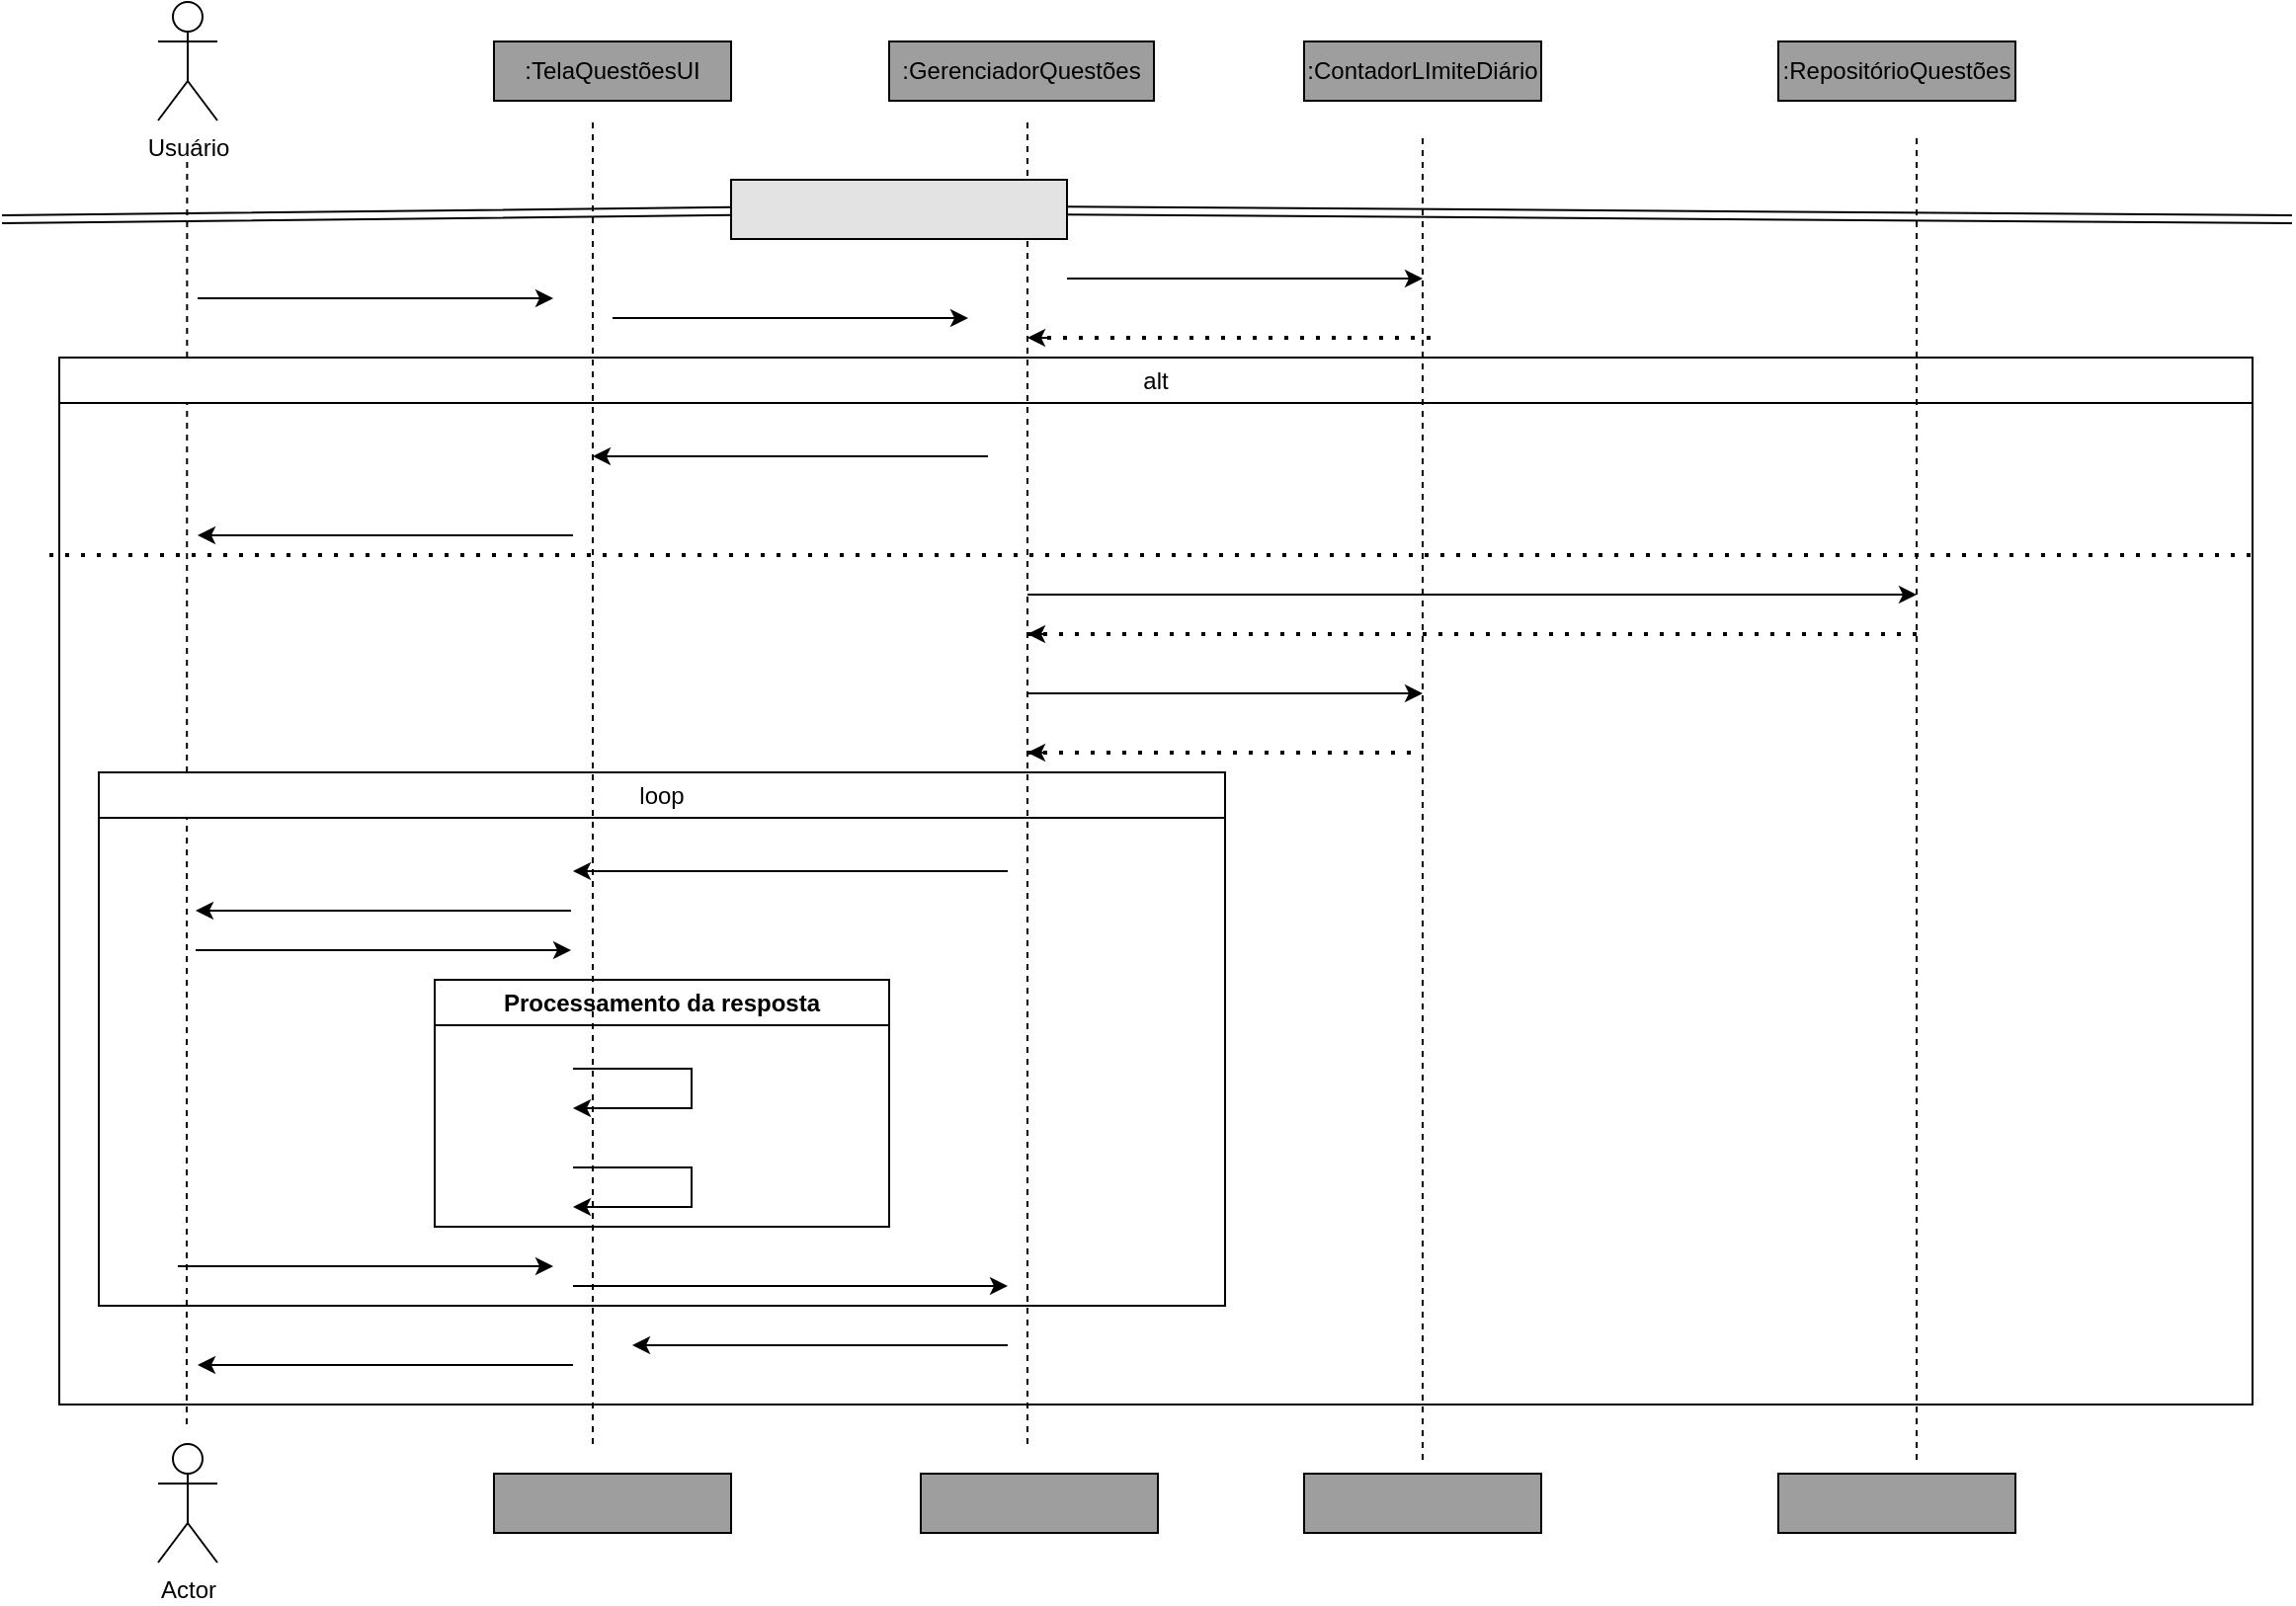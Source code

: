 <mxfile version="27.0.9">
  <diagram id="prtHgNgQTEPvFCAcTncT" name="Page-1">
    <mxGraphModel dx="2499" dy="465" grid="1" gridSize="10" guides="1" tooltips="1" connect="1" arrows="1" fold="1" page="1" pageScale="1" pageWidth="1169" pageHeight="827" math="0" shadow="0">
      <root>
        <mxCell id="0" />
        <mxCell id="1" parent="0" />
        <mxCell id="CrI34jUcvFCijBm1rNz6-1" value="Usuário&lt;div&gt;&lt;br&gt;&lt;/div&gt;" style="shape=umlActor;verticalLabelPosition=bottom;verticalAlign=top;outlineConnect=0;html=1;" parent="1" vertex="1">
          <mxGeometry x="-1090" y="10" width="30" height="60" as="geometry" />
        </mxCell>
        <mxCell id="CrI34jUcvFCijBm1rNz6-4" value="" style="endArrow=none;dashed=1;html=1;rounded=0;" parent="1" edge="1">
          <mxGeometry width="50" height="50" relative="1" as="geometry">
            <mxPoint x="-1075.53" y="730" as="sourcePoint" />
            <mxPoint x="-1075.3" y="90" as="targetPoint" />
          </mxGeometry>
        </mxCell>
        <mxCell id="CrI34jUcvFCijBm1rNz6-9" value="" style="shape=link;html=1;rounded=0;" parent="1" source="CrI34jUcvFCijBm1rNz6-65" edge="1">
          <mxGeometry width="100" relative="1" as="geometry">
            <mxPoint x="-1169" y="120" as="sourcePoint" />
            <mxPoint x="-10" y="120" as="targetPoint" />
          </mxGeometry>
        </mxCell>
        <mxCell id="CrI34jUcvFCijBm1rNz6-10" value="" style="endArrow=classic;html=1;rounded=0;" parent="1" edge="1">
          <mxGeometry width="50" height="50" relative="1" as="geometry">
            <mxPoint x="-1070" y="160" as="sourcePoint" />
            <mxPoint x="-890" y="160" as="targetPoint" />
          </mxGeometry>
        </mxCell>
        <object label="Actor" id="CrI34jUcvFCijBm1rNz6-11">
          <mxCell style="shape=umlActor;verticalLabelPosition=bottom;verticalAlign=top;html=1;outlineConnect=0;" parent="1" vertex="1">
            <mxGeometry x="-1090" y="740" width="30" height="60" as="geometry" />
          </mxCell>
        </object>
        <mxCell id="CrI34jUcvFCijBm1rNz6-15" value="&lt;span style=&quot;font-weight: normal;&quot;&gt;alt&lt;/span&gt;" style="swimlane;whiteSpace=wrap;html=1;" parent="1" vertex="1">
          <mxGeometry x="-1140" y="190" width="1110" height="530" as="geometry" />
        </mxCell>
        <mxCell id="CrI34jUcvFCijBm1rNz6-12" value="" style="endArrow=classic;html=1;rounded=0;" parent="CrI34jUcvFCijBm1rNz6-15" edge="1">
          <mxGeometry width="50" height="50" relative="1" as="geometry">
            <mxPoint x="260" y="90" as="sourcePoint" />
            <mxPoint x="70" y="90" as="targetPoint" />
          </mxGeometry>
        </mxCell>
        <mxCell id="CrI34jUcvFCijBm1rNz6-26" value="&lt;span style=&quot;font-weight: 400;&quot;&gt;loop&lt;/span&gt;" style="swimlane;whiteSpace=wrap;html=1;" parent="CrI34jUcvFCijBm1rNz6-15" vertex="1">
          <mxGeometry x="20" y="210" width="570" height="270" as="geometry" />
        </mxCell>
        <mxCell id="CrI34jUcvFCijBm1rNz6-27" value="" style="endArrow=classic;html=1;rounded=0;" parent="CrI34jUcvFCijBm1rNz6-26" edge="1">
          <mxGeometry width="50" height="50" relative="1" as="geometry">
            <mxPoint x="239" y="70" as="sourcePoint" />
            <mxPoint x="49" y="70" as="targetPoint" />
            <Array as="points">
              <mxPoint x="149" y="70" />
            </Array>
          </mxGeometry>
        </mxCell>
        <mxCell id="CrI34jUcvFCijBm1rNz6-29" value="" style="endArrow=classic;html=1;rounded=0;" parent="CrI34jUcvFCijBm1rNz6-26" edge="1">
          <mxGeometry width="50" height="50" relative="1" as="geometry">
            <mxPoint x="49" y="90" as="sourcePoint" />
            <mxPoint x="239" y="90" as="targetPoint" />
          </mxGeometry>
        </mxCell>
        <mxCell id="CrI34jUcvFCijBm1rNz6-30" value="" style="endArrow=classic;html=1;rounded=0;" parent="CrI34jUcvFCijBm1rNz6-26" edge="1">
          <mxGeometry width="50" height="50" relative="1" as="geometry">
            <mxPoint x="40" y="250" as="sourcePoint" />
            <mxPoint x="230" y="250" as="targetPoint" />
          </mxGeometry>
        </mxCell>
        <mxCell id="CrI34jUcvFCijBm1rNz6-33" value="" style="endArrow=classic;html=1;rounded=0;" parent="CrI34jUcvFCijBm1rNz6-26" edge="1">
          <mxGeometry width="50" height="50" relative="1" as="geometry">
            <mxPoint x="240" y="260" as="sourcePoint" />
            <mxPoint x="460" y="260" as="targetPoint" />
          </mxGeometry>
        </mxCell>
        <mxCell id="CrI34jUcvFCijBm1rNz6-40" value="Processamento da resposta" style="swimlane;whiteSpace=wrap;html=1;" parent="CrI34jUcvFCijBm1rNz6-26" vertex="1">
          <mxGeometry x="170" y="105" width="230" height="125" as="geometry" />
        </mxCell>
        <mxCell id="CrI34jUcvFCijBm1rNz6-43" value="" style="endArrow=classic;html=1;rounded=0;" parent="CrI34jUcvFCijBm1rNz6-40" edge="1">
          <mxGeometry width="50" height="50" relative="1" as="geometry">
            <mxPoint x="70" y="95" as="sourcePoint" />
            <mxPoint x="70" y="115" as="targetPoint" />
            <Array as="points">
              <mxPoint x="130" y="95" />
              <mxPoint x="130" y="115" />
            </Array>
          </mxGeometry>
        </mxCell>
        <mxCell id="CrI34jUcvFCijBm1rNz6-42" value="" style="endArrow=classic;html=1;rounded=0;" parent="CrI34jUcvFCijBm1rNz6-40" edge="1">
          <mxGeometry width="50" height="50" relative="1" as="geometry">
            <mxPoint x="70" y="45" as="sourcePoint" />
            <mxPoint x="70" y="65" as="targetPoint" />
            <Array as="points">
              <mxPoint x="130" y="45" />
              <mxPoint x="130" y="65" />
            </Array>
          </mxGeometry>
        </mxCell>
        <mxCell id="CrI34jUcvFCijBm1rNz6-44" value="" style="endArrow=classic;html=1;rounded=0;" parent="CrI34jUcvFCijBm1rNz6-26" edge="1">
          <mxGeometry width="50" height="50" relative="1" as="geometry">
            <mxPoint x="460" y="50" as="sourcePoint" />
            <mxPoint x="240" y="50" as="targetPoint" />
            <Array as="points">
              <mxPoint x="370" y="50" />
            </Array>
          </mxGeometry>
        </mxCell>
        <mxCell id="CrI34jUcvFCijBm1rNz6-34" value="" style="endArrow=classic;html=1;rounded=0;" parent="CrI34jUcvFCijBm1rNz6-15" edge="1">
          <mxGeometry width="50" height="50" relative="1" as="geometry">
            <mxPoint x="480" y="500" as="sourcePoint" />
            <mxPoint x="290" y="500" as="targetPoint" />
            <Array as="points">
              <mxPoint x="390" y="500" />
            </Array>
          </mxGeometry>
        </mxCell>
        <mxCell id="CrI34jUcvFCijBm1rNz6-35" value="" style="endArrow=classic;html=1;rounded=0;" parent="CrI34jUcvFCijBm1rNz6-15" edge="1">
          <mxGeometry width="50" height="50" relative="1" as="geometry">
            <mxPoint x="260" y="510" as="sourcePoint" />
            <mxPoint x="70" y="510" as="targetPoint" />
            <Array as="points">
              <mxPoint x="170" y="510" />
            </Array>
          </mxGeometry>
        </mxCell>
        <mxCell id="CrI34jUcvFCijBm1rNz6-36" value="" style="endArrow=classic;html=1;rounded=0;" parent="CrI34jUcvFCijBm1rNz6-15" edge="1">
          <mxGeometry width="50" height="50" relative="1" as="geometry">
            <mxPoint x="470" y="50" as="sourcePoint" />
            <mxPoint x="270" y="50" as="targetPoint" />
          </mxGeometry>
        </mxCell>
        <mxCell id="CrI34jUcvFCijBm1rNz6-45" value="" style="endArrow=classic;html=1;rounded=0;" parent="CrI34jUcvFCijBm1rNz6-15" edge="1">
          <mxGeometry width="50" height="50" relative="1" as="geometry">
            <mxPoint x="490" y="120" as="sourcePoint" />
            <mxPoint x="940" y="120" as="targetPoint" />
          </mxGeometry>
        </mxCell>
        <mxCell id="CrI34jUcvFCijBm1rNz6-37" value="" style="endArrow=none;dashed=1;html=1;dashPattern=1 3;strokeWidth=2;rounded=0;" parent="CrI34jUcvFCijBm1rNz6-15" edge="1">
          <mxGeometry width="50" height="50" relative="1" as="geometry">
            <mxPoint x="-5" y="100" as="sourcePoint" />
            <mxPoint x="1115" y="100" as="targetPoint" />
          </mxGeometry>
        </mxCell>
        <mxCell id="CrI34jUcvFCijBm1rNz6-47" value="" style="endArrow=classic;html=1;rounded=0;" parent="CrI34jUcvFCijBm1rNz6-15" edge="1">
          <mxGeometry width="50" height="50" relative="1" as="geometry">
            <mxPoint x="490" y="170" as="sourcePoint" />
            <mxPoint x="690" y="170" as="targetPoint" />
          </mxGeometry>
        </mxCell>
        <mxCell id="CrI34jUcvFCijBm1rNz6-52" value="" style="endArrow=none;dashed=1;html=1;dashPattern=1 3;strokeWidth=2;rounded=0;" parent="CrI34jUcvFCijBm1rNz6-15" edge="1">
          <mxGeometry width="50" height="50" relative="1" as="geometry">
            <mxPoint x="490" y="200" as="sourcePoint" />
            <mxPoint x="690" y="200" as="targetPoint" />
          </mxGeometry>
        </mxCell>
        <mxCell id="CrI34jUcvFCijBm1rNz6-53" value="" style="endArrow=classic;html=1;rounded=0;" parent="CrI34jUcvFCijBm1rNz6-15" edge="1">
          <mxGeometry width="50" height="50" relative="1" as="geometry">
            <mxPoint x="500" y="200" as="sourcePoint" />
            <mxPoint x="490" y="200" as="targetPoint" />
          </mxGeometry>
        </mxCell>
        <mxCell id="CrI34jUcvFCijBm1rNz6-28" value="" style="endArrow=none;dashed=1;html=1;rounded=0;" parent="1" edge="1">
          <mxGeometry width="50" height="50" relative="1" as="geometry">
            <mxPoint x="-870" y="740" as="sourcePoint" />
            <mxPoint x="-870" y="70" as="targetPoint" />
          </mxGeometry>
        </mxCell>
        <mxCell id="CrI34jUcvFCijBm1rNz6-31" value="" style="endArrow=classic;html=1;rounded=0;" parent="1" edge="1">
          <mxGeometry width="50" height="50" relative="1" as="geometry">
            <mxPoint x="-860" y="170" as="sourcePoint" />
            <mxPoint x="-680" y="170" as="targetPoint" />
          </mxGeometry>
        </mxCell>
        <mxCell id="CrI34jUcvFCijBm1rNz6-32" value="" style="endArrow=none;dashed=1;html=1;rounded=0;" parent="1" edge="1">
          <mxGeometry width="50" height="50" relative="1" as="geometry">
            <mxPoint x="-650" y="740" as="sourcePoint" />
            <mxPoint x="-650" y="70" as="targetPoint" />
          </mxGeometry>
        </mxCell>
        <mxCell id="CrI34jUcvFCijBm1rNz6-38" value="" style="endArrow=none;dashed=1;html=1;rounded=0;" parent="1" edge="1">
          <mxGeometry width="50" height="50" relative="1" as="geometry">
            <mxPoint x="-450" y="748" as="sourcePoint" />
            <mxPoint x="-450" y="78" as="targetPoint" />
          </mxGeometry>
        </mxCell>
        <mxCell id="CrI34jUcvFCijBm1rNz6-39" value="" style="endArrow=none;dashed=1;html=1;rounded=0;" parent="1" edge="1">
          <mxGeometry width="50" height="50" relative="1" as="geometry">
            <mxPoint x="-200" y="748" as="sourcePoint" />
            <mxPoint x="-200" y="78" as="targetPoint" />
          </mxGeometry>
        </mxCell>
        <mxCell id="CrI34jUcvFCijBm1rNz6-49" value="" style="endArrow=none;dashed=1;html=1;dashPattern=1 3;strokeWidth=2;rounded=0;" parent="1" edge="1">
          <mxGeometry width="50" height="50" relative="1" as="geometry">
            <mxPoint x="-650" y="330" as="sourcePoint" />
            <mxPoint x="-200" y="330" as="targetPoint" />
          </mxGeometry>
        </mxCell>
        <mxCell id="CrI34jUcvFCijBm1rNz6-51" value="" style="endArrow=classic;html=1;rounded=0;" parent="1" edge="1">
          <mxGeometry width="50" height="50" relative="1" as="geometry">
            <mxPoint x="-640" y="330" as="sourcePoint" />
            <mxPoint x="-650" y="330" as="targetPoint" />
          </mxGeometry>
        </mxCell>
        <mxCell id="CrI34jUcvFCijBm1rNz6-54" value="" style="endArrow=classic;html=1;rounded=0;" parent="1" edge="1">
          <mxGeometry width="50" height="50" relative="1" as="geometry">
            <mxPoint x="-630" y="150" as="sourcePoint" />
            <mxPoint x="-450" y="150" as="targetPoint" />
          </mxGeometry>
        </mxCell>
        <mxCell id="CrI34jUcvFCijBm1rNz6-55" value="" style="endArrow=none;dashed=1;html=1;dashPattern=1 3;strokeWidth=2;rounded=0;" parent="1" edge="1">
          <mxGeometry width="50" height="50" relative="1" as="geometry">
            <mxPoint x="-640" y="180" as="sourcePoint" />
            <mxPoint x="-440" y="180" as="targetPoint" />
          </mxGeometry>
        </mxCell>
        <mxCell id="CrI34jUcvFCijBm1rNz6-56" value="" style="endArrow=classic;html=1;rounded=0;" parent="1" edge="1">
          <mxGeometry width="50" height="50" relative="1" as="geometry">
            <mxPoint x="-640" y="180" as="sourcePoint" />
            <mxPoint x="-650" y="180" as="targetPoint" />
          </mxGeometry>
        </mxCell>
        <mxCell id="CrI34jUcvFCijBm1rNz6-57" value=":TelaQuestõesUI" style="rounded=0;whiteSpace=wrap;html=1;fillColor=#9E9E9E;" parent="1" vertex="1">
          <mxGeometry x="-920" y="30" width="120" height="30" as="geometry" />
        </mxCell>
        <mxCell id="CrI34jUcvFCijBm1rNz6-58" value=":GerenciadorQuestões" style="rounded=0;whiteSpace=wrap;html=1;fillColor=#9E9E9E;" parent="1" vertex="1">
          <mxGeometry x="-720" y="30" width="134" height="30" as="geometry" />
        </mxCell>
        <mxCell id="CrI34jUcvFCijBm1rNz6-59" value=":ContadorLImiteDiário" style="rounded=0;whiteSpace=wrap;html=1;fillColor=#9E9E9E;" parent="1" vertex="1">
          <mxGeometry x="-510" y="30" width="120" height="30" as="geometry" />
        </mxCell>
        <mxCell id="CrI34jUcvFCijBm1rNz6-60" value=":RepositórioQuestões" style="rounded=0;whiteSpace=wrap;html=1;fillColor=#9E9E9E;" parent="1" vertex="1">
          <mxGeometry x="-270" y="30" width="120" height="30" as="geometry" />
        </mxCell>
        <mxCell id="CrI34jUcvFCijBm1rNz6-61" value="" style="rounded=0;whiteSpace=wrap;html=1;fillColor=#9E9E9E;" parent="1" vertex="1">
          <mxGeometry x="-920" y="755" width="120" height="30" as="geometry" />
        </mxCell>
        <mxCell id="CrI34jUcvFCijBm1rNz6-62" value="" style="rounded=0;whiteSpace=wrap;html=1;fillColor=#9E9E9E;" parent="1" vertex="1">
          <mxGeometry x="-704" y="755" width="120" height="30" as="geometry" />
        </mxCell>
        <mxCell id="CrI34jUcvFCijBm1rNz6-63" value="" style="rounded=0;whiteSpace=wrap;html=1;fillColor=#9E9E9E;" parent="1" vertex="1">
          <mxGeometry x="-510" y="755" width="120" height="30" as="geometry" />
        </mxCell>
        <mxCell id="CrI34jUcvFCijBm1rNz6-64" value="" style="rounded=0;whiteSpace=wrap;html=1;fillColor=#9E9E9E;" parent="1" vertex="1">
          <mxGeometry x="-270" y="755" width="120" height="30" as="geometry" />
        </mxCell>
        <mxCell id="CrI34jUcvFCijBm1rNz6-66" value="" style="shape=link;html=1;rounded=0;" parent="1" target="CrI34jUcvFCijBm1rNz6-65" edge="1">
          <mxGeometry width="100" relative="1" as="geometry">
            <mxPoint x="-1169" y="120" as="sourcePoint" />
            <mxPoint x="-10" y="120" as="targetPoint" />
          </mxGeometry>
        </mxCell>
        <mxCell id="CrI34jUcvFCijBm1rNz6-65" value="" style="rounded=0;whiteSpace=wrap;html=1;fillColor=#E3E3E3;" parent="1" vertex="1">
          <mxGeometry x="-800" y="100" width="170" height="30" as="geometry" />
        </mxCell>
      </root>
    </mxGraphModel>
  </diagram>
</mxfile>
